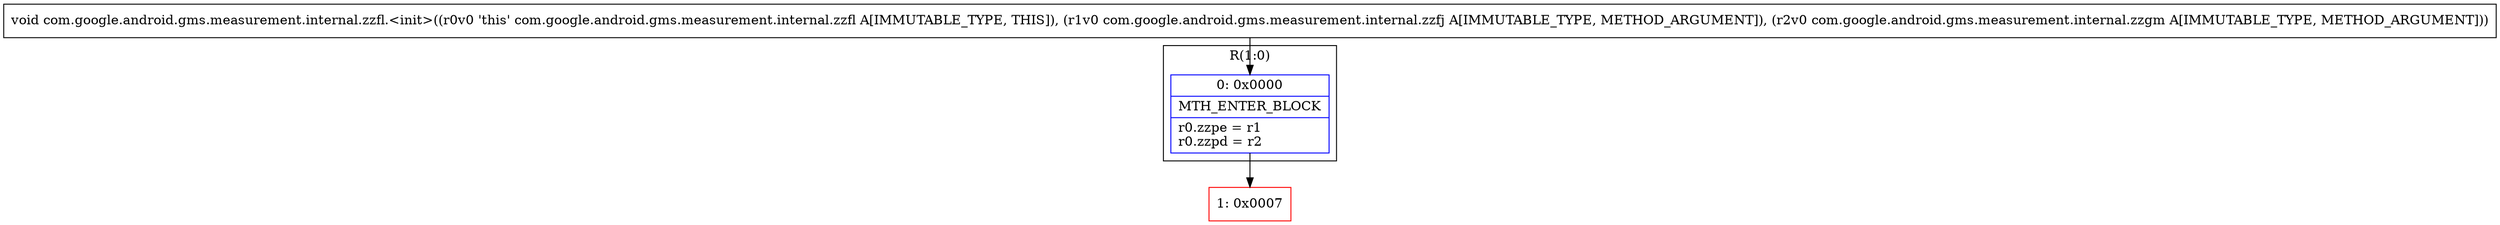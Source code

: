 digraph "CFG forcom.google.android.gms.measurement.internal.zzfl.\<init\>(Lcom\/google\/android\/gms\/measurement\/internal\/zzfj;Lcom\/google\/android\/gms\/measurement\/internal\/zzgm;)V" {
subgraph cluster_Region_175765921 {
label = "R(1:0)";
node [shape=record,color=blue];
Node_0 [shape=record,label="{0\:\ 0x0000|MTH_ENTER_BLOCK\l|r0.zzpe = r1\lr0.zzpd = r2\l}"];
}
Node_1 [shape=record,color=red,label="{1\:\ 0x0007}"];
MethodNode[shape=record,label="{void com.google.android.gms.measurement.internal.zzfl.\<init\>((r0v0 'this' com.google.android.gms.measurement.internal.zzfl A[IMMUTABLE_TYPE, THIS]), (r1v0 com.google.android.gms.measurement.internal.zzfj A[IMMUTABLE_TYPE, METHOD_ARGUMENT]), (r2v0 com.google.android.gms.measurement.internal.zzgm A[IMMUTABLE_TYPE, METHOD_ARGUMENT])) }"];
MethodNode -> Node_0;
Node_0 -> Node_1;
}

